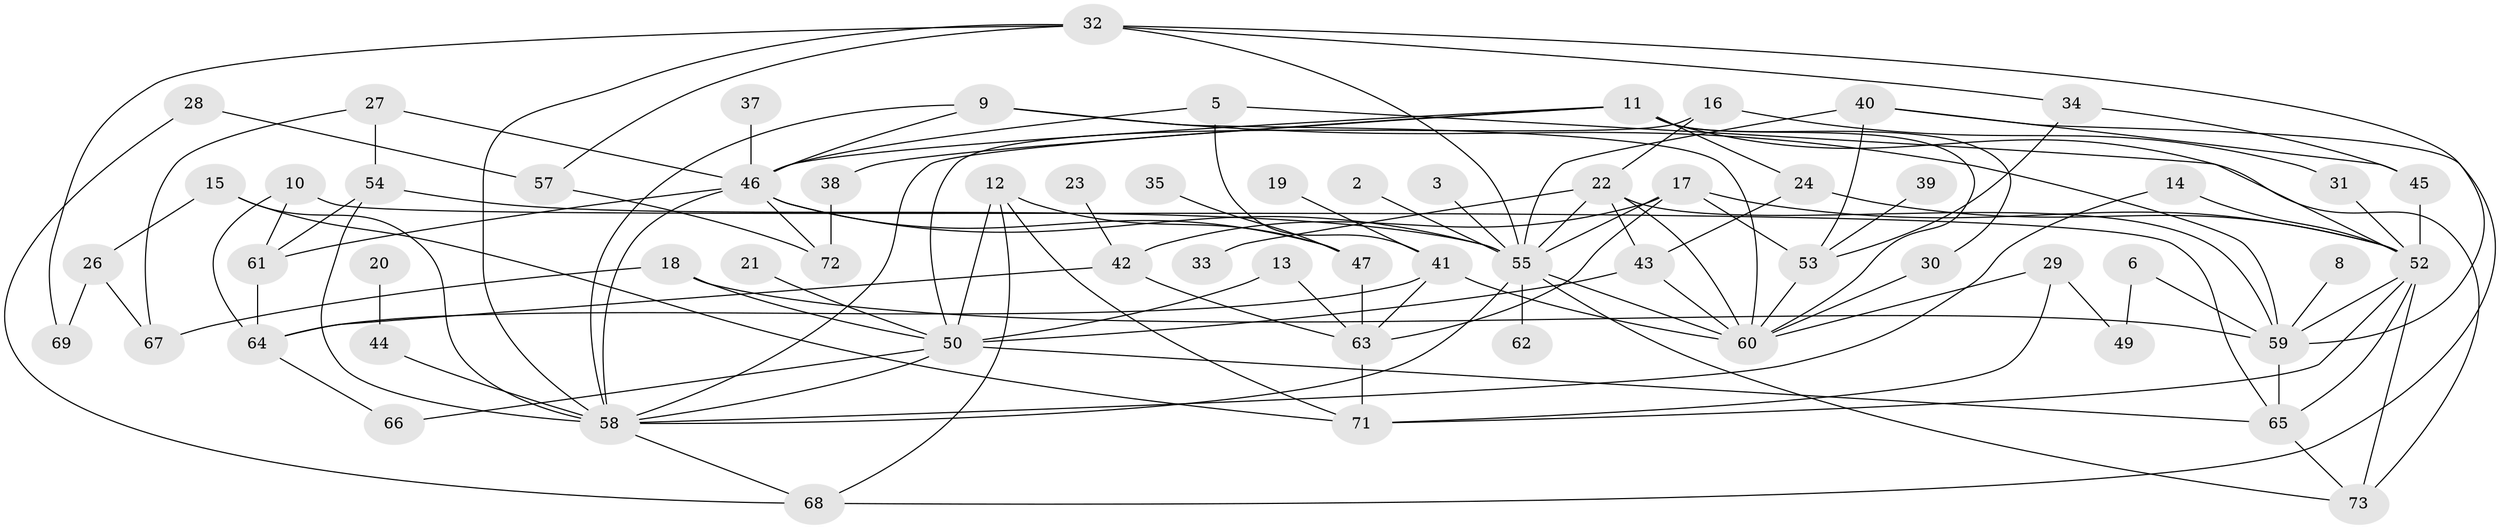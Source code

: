 // original degree distribution, {2: 0.2602739726027397, 6: 0.0136986301369863, 0: 0.04794520547945205, 3: 0.2602739726027397, 7: 0.02054794520547945, 1: 0.17123287671232876, 5: 0.0547945205479452, 4: 0.1643835616438356, 8: 0.00684931506849315}
// Generated by graph-tools (version 1.1) at 2025/49/03/09/25 03:49:12]
// undirected, 64 vertices, 120 edges
graph export_dot {
graph [start="1"]
  node [color=gray90,style=filled];
  2;
  3;
  5;
  6;
  8;
  9;
  10;
  11;
  12;
  13;
  14;
  15;
  16;
  17;
  18;
  19;
  20;
  21;
  22;
  23;
  24;
  26;
  27;
  28;
  29;
  30;
  31;
  32;
  33;
  34;
  35;
  37;
  38;
  39;
  40;
  41;
  42;
  43;
  44;
  45;
  46;
  47;
  49;
  50;
  52;
  53;
  54;
  55;
  57;
  58;
  59;
  60;
  61;
  62;
  63;
  64;
  65;
  66;
  67;
  68;
  69;
  71;
  72;
  73;
  2 -- 55 [weight=1.0];
  3 -- 55 [weight=1.0];
  5 -- 41 [weight=1.0];
  5 -- 46 [weight=1.0];
  5 -- 73 [weight=1.0];
  6 -- 49 [weight=1.0];
  6 -- 59 [weight=1.0];
  8 -- 59 [weight=1.0];
  9 -- 46 [weight=1.0];
  9 -- 58 [weight=1.0];
  9 -- 59 [weight=1.0];
  9 -- 60 [weight=1.0];
  10 -- 61 [weight=1.0];
  10 -- 64 [weight=1.0];
  10 -- 65 [weight=1.0];
  11 -- 24 [weight=1.0];
  11 -- 30 [weight=1.0];
  11 -- 38 [weight=1.0];
  11 -- 46 [weight=1.0];
  11 -- 52 [weight=1.0];
  11 -- 58 [weight=1.0];
  11 -- 60 [weight=1.0];
  12 -- 47 [weight=1.0];
  12 -- 50 [weight=1.0];
  12 -- 68 [weight=1.0];
  12 -- 71 [weight=1.0];
  13 -- 50 [weight=1.0];
  13 -- 63 [weight=1.0];
  14 -- 52 [weight=1.0];
  14 -- 58 [weight=1.0];
  15 -- 26 [weight=1.0];
  15 -- 58 [weight=1.0];
  15 -- 71 [weight=1.0];
  16 -- 22 [weight=1.0];
  16 -- 31 [weight=1.0];
  16 -- 50 [weight=1.0];
  17 -- 42 [weight=1.0];
  17 -- 52 [weight=1.0];
  17 -- 53 [weight=1.0];
  17 -- 55 [weight=1.0];
  17 -- 63 [weight=1.0];
  18 -- 50 [weight=1.0];
  18 -- 59 [weight=1.0];
  18 -- 67 [weight=1.0];
  19 -- 41 [weight=1.0];
  20 -- 44 [weight=1.0];
  21 -- 50 [weight=1.0];
  22 -- 33 [weight=1.0];
  22 -- 43 [weight=1.0];
  22 -- 55 [weight=1.0];
  22 -- 59 [weight=1.0];
  22 -- 60 [weight=1.0];
  23 -- 42 [weight=1.0];
  24 -- 43 [weight=1.0];
  24 -- 52 [weight=1.0];
  26 -- 67 [weight=1.0];
  26 -- 69 [weight=1.0];
  27 -- 46 [weight=1.0];
  27 -- 54 [weight=1.0];
  27 -- 67 [weight=1.0];
  28 -- 57 [weight=1.0];
  28 -- 68 [weight=1.0];
  29 -- 49 [weight=1.0];
  29 -- 60 [weight=1.0];
  29 -- 71 [weight=1.0];
  30 -- 60 [weight=1.0];
  31 -- 52 [weight=1.0];
  32 -- 34 [weight=1.0];
  32 -- 55 [weight=1.0];
  32 -- 57 [weight=1.0];
  32 -- 58 [weight=1.0];
  32 -- 59 [weight=1.0];
  32 -- 69 [weight=1.0];
  34 -- 45 [weight=1.0];
  34 -- 53 [weight=1.0];
  35 -- 47 [weight=1.0];
  37 -- 46 [weight=1.0];
  38 -- 72 [weight=1.0];
  39 -- 53 [weight=1.0];
  40 -- 45 [weight=1.0];
  40 -- 53 [weight=2.0];
  40 -- 55 [weight=1.0];
  40 -- 68 [weight=1.0];
  41 -- 60 [weight=1.0];
  41 -- 63 [weight=1.0];
  41 -- 64 [weight=1.0];
  42 -- 63 [weight=1.0];
  42 -- 64 [weight=1.0];
  43 -- 50 [weight=1.0];
  43 -- 60 [weight=1.0];
  44 -- 58 [weight=1.0];
  45 -- 52 [weight=1.0];
  46 -- 47 [weight=1.0];
  46 -- 55 [weight=1.0];
  46 -- 58 [weight=1.0];
  46 -- 61 [weight=1.0];
  46 -- 72 [weight=1.0];
  47 -- 63 [weight=1.0];
  50 -- 58 [weight=1.0];
  50 -- 65 [weight=1.0];
  50 -- 66 [weight=1.0];
  52 -- 59 [weight=1.0];
  52 -- 65 [weight=1.0];
  52 -- 71 [weight=1.0];
  52 -- 73 [weight=1.0];
  53 -- 60 [weight=1.0];
  54 -- 55 [weight=1.0];
  54 -- 58 [weight=1.0];
  54 -- 61 [weight=2.0];
  55 -- 58 [weight=1.0];
  55 -- 60 [weight=1.0];
  55 -- 62 [weight=1.0];
  55 -- 73 [weight=1.0];
  57 -- 72 [weight=1.0];
  58 -- 68 [weight=1.0];
  59 -- 65 [weight=1.0];
  61 -- 64 [weight=1.0];
  63 -- 71 [weight=1.0];
  64 -- 66 [weight=1.0];
  65 -- 73 [weight=1.0];
}
